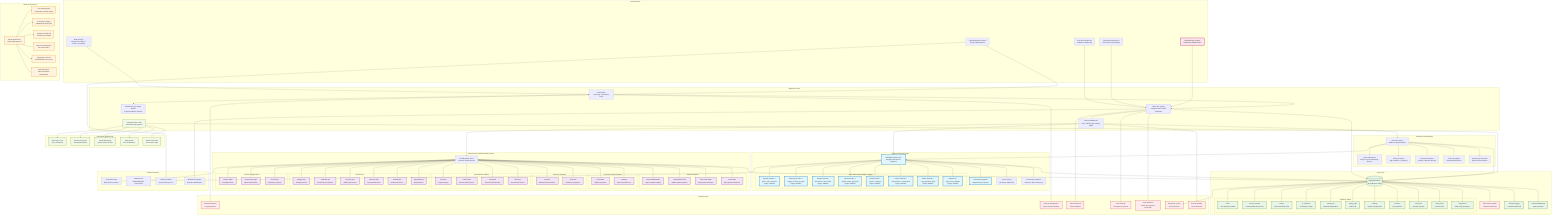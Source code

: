 graph TB
    subgraph "Frontend Layer"
        UI[Web Interface<br/>Responsive HTML5 + CSS3 + JavaScript]
        LOGIN[Login/Registration System<br/>Session Management]
        DASH[Real-time Dashboard<br/>Statistics & Monitoring]
        MODALS[Dynamic Modal System<br/>AI Provider & Email Setup]
        TOGGLES[Enable/Disable Toggles<br/>Individual AI Model Control]
    end
    
    subgraph "Application Layer"
        ROUTER[PHP Router<br/>index.php - Main Entry Point]
        SETUP[WordPress-style Setup Wizard<br/>5-Step Installation Process]
        API[REST API System<br/>Comprehensive JSON Endpoints]
        MIDDLEWARE[Security Middleware<br/>Auth, CORS, Rate Limiting, CSRF]
        CRON[Automated Cron Jobs<br/>Email Processing & Sync]
    end
    
    subgraph "Multi-AI Ensemble Engine"
        ENSEMBLE[MultiAIEnsemble Class<br/>Weighted Consensus Algorithm]
        
        subgraph "AI Providers with Individual Toggles"
            OPENAI[OpenAI Provider ⚡<br/>GPT-4, GPT-3.5-turbo<br/>Toggle: ON/OFF]
            ANTHROPIC[Anthropic Provider ⚡<br/>Claude 3.5 Sonnet, Haiku<br/>Toggle: ON/OFF]
            GOOGLE[Google Provider ⚡<br/>Gemini Pro, Ultra, Flash<br/>Toggle: ON/OFF]
            QWEN[Qwen Provider ⚡<br/>Qwen2.5-Max, QVQ-72B<br/>Toggle: ON/OFF]
            GROQ[Groq Provider ⚡<br/>Llama 3.1, Mixtral<br/>Toggle: ON/OFF]
            COHERE[Cohere Provider ⚡<br/>Command R+, Command R<br/>Toggle: ON/OFF]
            MISTRAL[Mistral Provider ⚡<br/>Large, Medium, Small<br/>Toggle: ON/OFF]
            TOGETHER[Together AI ⚡<br/>Open-source Models<br/>Toggle: ON/OFF]
        end
        
        CONSENSUS[Consensus Algorithm<br/>Weighted Voting System]
        COST_TRACK[Cost Tracking<br/>API Usage Monitoring]
        PERF_MON[Performance Monitor<br/>Response Time & Accuracy]
    end
    
    subgraph "Email Processing Engine"
        EMAIL_PROC[Email Processor<br/>Multi-AI Analysis Pipeline]
        CATEGORIZER[Smart Categorizer<br/>Work, Personal, Marketing, Finance]
        PRIORITY[Priority Detector<br/>High, Medium, Low Priority]
        SENTIMENT[Sentiment Analyzer<br/>Positive, Negative, Neutral]
        FOLLOW_UP[Follow-up Engine<br/>Automated Reminders]
        SUMMARY[AI Summary Generator<br/>Email Content Analysis]
    end
    
    subgraph "Comprehensive Email Provider System"
        EMAIL_MGR[EmailProvider Class<br/>Universal Email Interface]
        
        subgraph "Popular Providers"
            GMAIL[Gmail IMAP/OAuth2<br/>App Password Support]
            OUTLOOK[Outlook/Office 365<br/>Modern Auth Integration]
            YAHOO[Yahoo Mail IMAP<br/>App Password Support]
            ICLOUD[iCloud Mail<br/>App-specific Passwords]
        end
        
        subgraph "Privacy-Focused Providers"
            PROTON[ProtonMail<br/>Bridge Integration]
            TUTANOTA[Tutanota<br/>Secure Email Access]
        end
        
        subgraph "Business Providers"
            FASTMAIL[Fastmail<br/>Business Email Solution]
            ZOHO[Zoho Mail<br/>Enterprise Integration]
        end
        
        subgraph "International Providers"
            AOL[AOL Mail<br/>Legacy Support]
            YANDEX[Yandex Mail<br/>Russian Email Service]
            GMX[GMX Mail<br/>German Email Provider]
            MAILCOM[Mail.com<br/>International Service]
        end
        
        subgraph "API Services"
            MAILGUN[Mailgun API<br/>Sending Service]
            SENDGRID[SendGrid API<br/>Email Delivery Platform]
            SES[Amazon SES<br/>AWS Email Service]
            POSTMARK[Postmark API<br/>Transactional Email]
            MANDRILL[Mandrill API<br/>MailChimp Service]
            SPARKPOST[SparkPost API<br/>Email Delivery]
        end
        
        subgraph "Custom Configurations"
            CUSTOM_IMAP[Custom IMAP<br/>Any IMAP Server]
            CUSTOM_EXCHANGE[Custom Exchange<br/>Microsoft Exchange]
            CUSTOM_API[Custom API<br/>Proprietary Systems]
        end
    end
    
    subgraph "Data Layer"
        DB[(MySQL Database<br/>11 Production Tables)]
        
        subgraph "Database Tables"
            USERS[users<br/>User Accounts & Auth]
            EMAIL_ACCOUNTS[email_accounts<br/>Connected Email Accounts]
            EMAILS[emails<br/>Processed Email Data]
            AI_PROVIDERS[ai_providers<br/>AI Provider Configs]
            FOLLOW_UPS[follow_ups<br/>Automated Reminders]
            ACTIVITY_LOGS[activity_logs<br/>Audit Trail]
            SETTINGS[settings<br/>System Configuration]
            SESSIONS[sessions<br/>User Sessions]
            RATE_LIMITS[rate_limits<br/>API Rate Limiting]
            EMAIL_RULES[email_rules<br/>Custom Rules]
            INTEGRATIONS[integrations<br/>Third-party Integrations]
        end
        
        ENCRYPTION[AES-256 Encryption<br/>Credential Protection]
        LOGGING[Activity Logging<br/>Complete Audit Trail]
        BACKUP[Automated Backups<br/>Data Protection]
    end
    
    subgraph "Security Layer"
        BCRYPT[Password Hashing<br/>bcrypt Algorithm]
        SESSION_MGR[Session Management<br/>Secure Cookie Handling]
        CSRF[CSRF Protection<br/>Token Validation]
        RATE_LIMIT[Rate Limiting<br/>API Abuse Prevention]
        INPUT_VAL[Input Validation<br/>XSS & SQL Injection Prevention]
        ENCRYPTION_SVC[Encryption Service<br/>Data Protection]
        AUDIT[Security Auditing<br/>Threat Detection]
    end
    
    subgraph "Admin Control Panel"
        ADMIN_PANEL[Admin Dashboard<br/>System Management]
        USER_MGR[User Management<br/>Registration Control Toggle]
        AI_TOGGLES[AI Provider Toggles<br/>Individual Model Control]
        ANALYTICS[Analytics Dashboard<br/>Performance Insights]
        SYSTEM_HEALTH[System Health Monitor<br/>Real-time Status]
        REG_CONTROL[Registration Control<br/>Enable/Disable New Users]
        BULK_OPS[Bulk Operations<br/>Mass AI Provider Management]
    end
    
    subgraph "External Services"
        AI_APIS[AI Provider APIs<br/>Real API Connections]
        EMAIL_SERVERS[Email Servers<br/>IMAP/SMTP/API Connections]
        OAUTH[OAuth Providers<br/>Google, Microsoft, etc.]
        WEBHOOKS[Webhook Endpoints<br/>Real-time Notifications]
    end
    
    subgraph "Automation & Monitoring"
        CRON_SYNC[Email Sync Cron<br/>Every 15 Minutes]
        CRON_PROCESS[AI Processing Cron<br/>Automated Analysis]
        HEALTH_CHECK[Health Monitoring<br/>System Status Checks]
        ALERTS[Alert System<br/>Error Notifications]
        METRICS[Metrics Collection<br/>Performance Data]
    end
    
    %% User Interface Flow
    UI --> ROUTER
    LOGIN --> ROUTER
    DASH --> API
    MODALS --> API
    TOGGLES --> API
    
    %% Application Flow
    ROUTER --> SETUP
    ROUTER --> API
    API --> MIDDLEWARE
    MIDDLEWARE --> EMAIL_PROC
    MIDDLEWARE --> EMAIL_MGR
    MIDDLEWARE --> ENSEMBLE
    
    %% Multi-AI Ensemble Flow
    EMAIL_PROC --> ENSEMBLE
    ENSEMBLE --> OPENAI
    ENSEMBLE --> ANTHROPIC
    ENSEMBLE --> GOOGLE
    ENSEMBLE --> QWEN
    ENSEMBLE --> GROQ
    ENSEMBLE --> COHERE
    ENSEMBLE --> MISTRAL
    ENSEMBLE --> TOGETHER
    
    ENSEMBLE --> CONSENSUS
    ENSEMBLE --> COST_TRACK
    ENSEMBLE --> PERF_MON
    
    %% Email Processing Flow
    EMAIL_PROC --> CATEGORIZER
    EMAIL_PROC --> PRIORITY
    EMAIL_PROC --> SENTIMENT
    EMAIL_PROC --> FOLLOW_UP
    EMAIL_PROC --> SUMMARY
    
    %% Email Provider Flow
    EMAIL_MGR --> GMAIL
    EMAIL_MGR --> OUTLOOK
    EMAIL_MGR --> YAHOO
    EMAIL_MGR --> ICLOUD
    EMAIL_MGR --> PROTON
    EMAIL_MGR --> TUTANOTA
    EMAIL_MGR --> FASTMAIL
    EMAIL_MGR --> ZOHO
    EMAIL_MGR --> AOL
    EMAIL_MGR --> YANDEX
    EMAIL_MGR --> GMX
    EMAIL_MGR --> MAILCOM
    EMAIL_MGR --> MAILGUN
    EMAIL_MGR --> SENDGRID
    EMAIL_MGR --> SES
    EMAIL_MGR --> POSTMARK
    EMAIL_MGR --> MANDRILL
    EMAIL_MGR --> SPARKPOST
    EMAIL_MGR --> CUSTOM_IMAP
    EMAIL_MGR --> CUSTOM_EXCHANGE
    EMAIL_MGR --> CUSTOM_API
    
    %% Database Flow
    API --> DB
    EMAIL_PROC --> DB
    EMAIL_MGR --> DB
    ENSEMBLE --> DB
    CRON --> DB
    
    DB --> USERS
    DB --> EMAIL_ACCOUNTS
    DB --> EMAILS
    DB --> AI_PROVIDERS
    DB --> FOLLOW_UPS
    DB --> ACTIVITY_LOGS
    DB --> SETTINGS
    DB --> SESSIONS
    DB --> RATE_LIMITS
    DB --> EMAIL_RULES
    DB --> INTEGRATIONS
    
    DB --> ENCRYPTION
    DB --> LOGGING
    DB --> BACKUP
    
    %% Security Flow
    ROUTER --> BCRYPT
    ROUTER --> SESSION_MGR
    API --> CSRF
    API --> RATE_LIMIT
    API --> INPUT_VAL
    DB --> ENCRYPTION_SVC
    MIDDLEWARE --> AUDIT
    
    %% Admin Flow
    ADMIN_PANEL --> USER_MGR
    ADMIN_PANEL --> AI_TOGGLES
    ADMIN_PANEL --> ANALYTICS
    ADMIN_PANEL --> SYSTEM_HEALTH
    ADMIN_PANEL --> REG_CONTROL
    ADMIN_PANEL --> BULK_OPS
    
    %% External Connections
    ENSEMBLE --> AI_APIS
    EMAIL_MGR --> EMAIL_SERVERS
    LOGIN --> OAUTH
    API --> WEBHOOKS
    
    %% Automation Flow
    CRON --> CRON_SYNC
    CRON --> CRON_PROCESS
    CRON --> HEALTH_CHECK
    CRON --> ALERTS
    CRON --> METRICS
    
    %% Styling
    classDef aiProvider fill:#e1f5fe,stroke:#0277bd,stroke-width:3px
    classDef emailProvider fill:#f3e5f5,stroke:#7b1fa2,stroke-width:2px
    classDef security fill:#ffebee,stroke:#c62828,stroke-width:2px
    classDef database fill:#e8f5e8,stroke:#2e7d32,stroke-width:2px
    classDef admin fill:#fff3e0,stroke:#ef6c00,stroke-width:2px
    classDef automation fill:#f1f8e9,stroke:#558b2f,stroke-width:2px
    classDef toggle fill:#fce4ec,stroke:#ad1457,stroke-width:3px
    
    class OPENAI,ANTHROPIC,GOOGLE,QWEN,GROQ,COHERE,MISTRAL,TOGETHER,ENSEMBLE,CONSENSUS aiProvider
    class GMAIL,OUTLOOK,YAHOO,ICLOUD,PROTON,TUTANOTA,FASTMAIL,ZOHO,AOL,YANDEX,GMX,MAILCOM,MAILGUN,SENDGRID,SES,POSTMARK,MANDRILL,SPARKPOST,CUSTOM_IMAP,CUSTOM_EXCHANGE,CUSTOM_API emailProvider
    class BCRYPT,SESSION_MGR,CSRF,RATE_LIMIT,INPUT_VAL,ENCRYPTION,ENCRYPTION_SVC,AUDIT security
    class DB,USERS,EMAIL_ACCOUNTS,EMAILS,AI_PROVIDERS,FOLLOW_UPS,ACTIVITY_LOGS,SETTINGS,SESSIONS,RATE_LIMITS,EMAIL_RULES,INTEGRATIONS,LOGGING,BACKUP database
    class ADMIN_PANEL,USER_MGR,AI_TOGGLES,ANALYTICS,SYSTEM_HEALTH,REG_CONTROL,BULK_OPS admin
    class CRON,CRON_SYNC,CRON_PROCESS,HEALTH_CHECK,ALERTS,METRICS automation
    class TOGGLES toggle